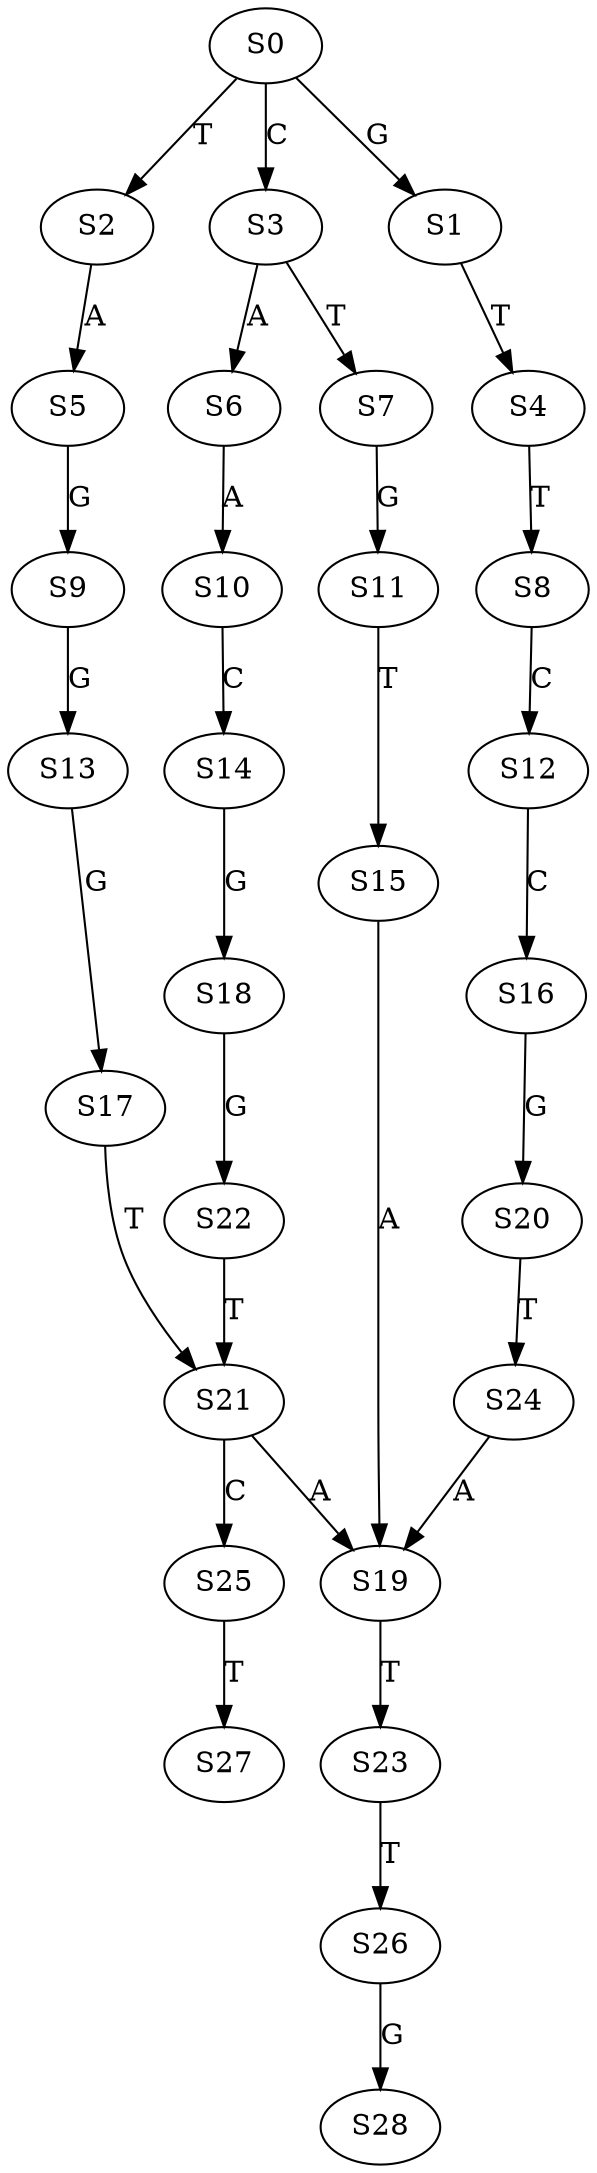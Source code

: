 strict digraph  {
	S0 -> S1 [ label = G ];
	S0 -> S2 [ label = T ];
	S0 -> S3 [ label = C ];
	S1 -> S4 [ label = T ];
	S2 -> S5 [ label = A ];
	S3 -> S6 [ label = A ];
	S3 -> S7 [ label = T ];
	S4 -> S8 [ label = T ];
	S5 -> S9 [ label = G ];
	S6 -> S10 [ label = A ];
	S7 -> S11 [ label = G ];
	S8 -> S12 [ label = C ];
	S9 -> S13 [ label = G ];
	S10 -> S14 [ label = C ];
	S11 -> S15 [ label = T ];
	S12 -> S16 [ label = C ];
	S13 -> S17 [ label = G ];
	S14 -> S18 [ label = G ];
	S15 -> S19 [ label = A ];
	S16 -> S20 [ label = G ];
	S17 -> S21 [ label = T ];
	S18 -> S22 [ label = G ];
	S19 -> S23 [ label = T ];
	S20 -> S24 [ label = T ];
	S21 -> S25 [ label = C ];
	S21 -> S19 [ label = A ];
	S22 -> S21 [ label = T ];
	S23 -> S26 [ label = T ];
	S24 -> S19 [ label = A ];
	S25 -> S27 [ label = T ];
	S26 -> S28 [ label = G ];
}

